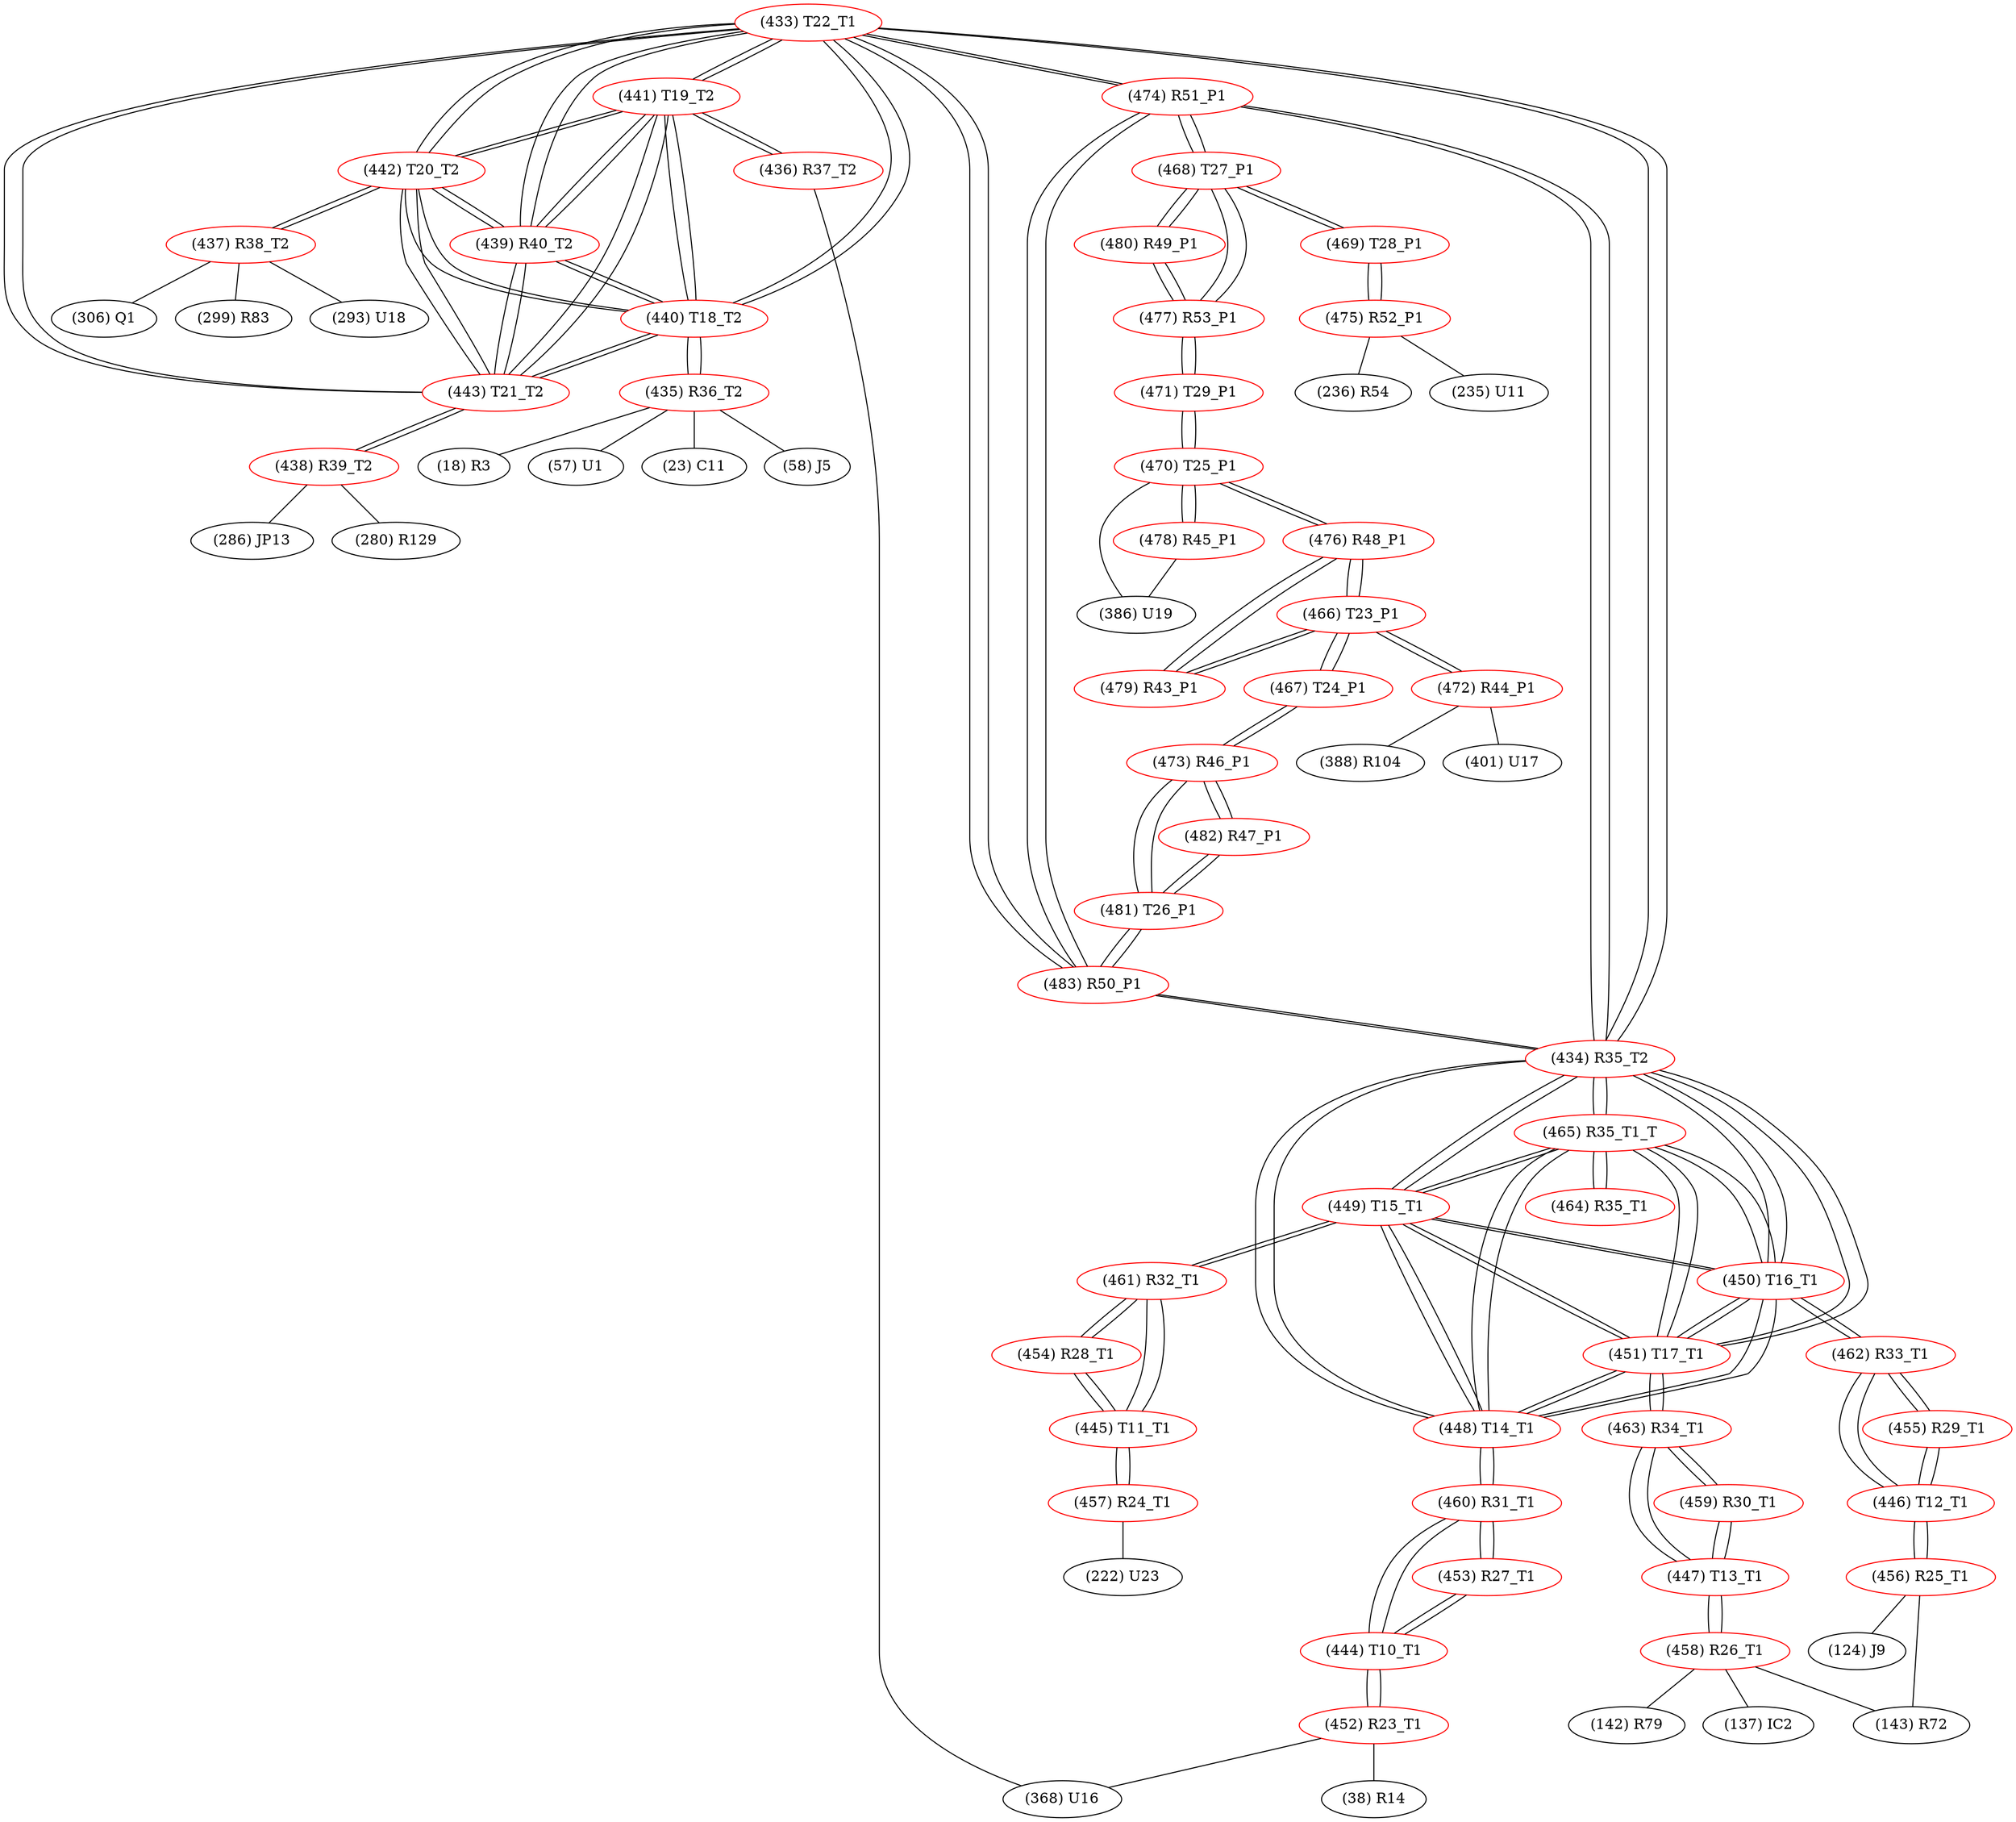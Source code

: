 graph {
	433 [label="(433) T22_T1" color=red]
	441 [label="(441) T19_T2"]
	442 [label="(442) T20_T2"]
	443 [label="(443) T21_T2"]
	440 [label="(440) T18_T2"]
	439 [label="(439) R40_T2"]
	474 [label="(474) R51_P1"]
	483 [label="(483) R50_P1"]
	434 [label="(434) R35_T2"]
	434 [label="(434) R35_T2" color=red]
	449 [label="(449) T15_T1"]
	450 [label="(450) T16_T1"]
	448 [label="(448) T14_T1"]
	451 [label="(451) T17_T1"]
	465 [label="(465) R35_T1_T"]
	474 [label="(474) R51_P1"]
	483 [label="(483) R50_P1"]
	433 [label="(433) T22_T1"]
	435 [label="(435) R36_T2" color=red]
	18 [label="(18) R3"]
	57 [label="(57) U1"]
	23 [label="(23) C11"]
	58 [label="(58) J5"]
	440 [label="(440) T18_T2"]
	436 [label="(436) R37_T2" color=red]
	368 [label="(368) U16"]
	441 [label="(441) T19_T2"]
	437 [label="(437) R38_T2" color=red]
	293 [label="(293) U18"]
	306 [label="(306) Q1"]
	299 [label="(299) R83"]
	442 [label="(442) T20_T2"]
	438 [label="(438) R39_T2" color=red]
	286 [label="(286) JP13"]
	280 [label="(280) R129"]
	443 [label="(443) T21_T2"]
	439 [label="(439) R40_T2" color=red]
	441 [label="(441) T19_T2"]
	442 [label="(442) T20_T2"]
	443 [label="(443) T21_T2"]
	433 [label="(433) T22_T1"]
	440 [label="(440) T18_T2"]
	440 [label="(440) T18_T2" color=red]
	441 [label="(441) T19_T2"]
	442 [label="(442) T20_T2"]
	443 [label="(443) T21_T2"]
	433 [label="(433) T22_T1"]
	439 [label="(439) R40_T2"]
	435 [label="(435) R36_T2"]
	441 [label="(441) T19_T2" color=red]
	442 [label="(442) T20_T2"]
	443 [label="(443) T21_T2"]
	433 [label="(433) T22_T1"]
	440 [label="(440) T18_T2"]
	439 [label="(439) R40_T2"]
	436 [label="(436) R37_T2"]
	442 [label="(442) T20_T2" color=red]
	441 [label="(441) T19_T2"]
	443 [label="(443) T21_T2"]
	433 [label="(433) T22_T1"]
	440 [label="(440) T18_T2"]
	439 [label="(439) R40_T2"]
	437 [label="(437) R38_T2"]
	443 [label="(443) T21_T2" color=red]
	441 [label="(441) T19_T2"]
	442 [label="(442) T20_T2"]
	433 [label="(433) T22_T1"]
	440 [label="(440) T18_T2"]
	439 [label="(439) R40_T2"]
	438 [label="(438) R39_T2"]
	444 [label="(444) T10_T1" color=red]
	452 [label="(452) R23_T1"]
	453 [label="(453) R27_T1"]
	460 [label="(460) R31_T1"]
	445 [label="(445) T11_T1" color=red]
	457 [label="(457) R24_T1"]
	461 [label="(461) R32_T1"]
	454 [label="(454) R28_T1"]
	446 [label="(446) T12_T1" color=red]
	462 [label="(462) R33_T1"]
	455 [label="(455) R29_T1"]
	456 [label="(456) R25_T1"]
	447 [label="(447) T13_T1" color=red]
	459 [label="(459) R30_T1"]
	463 [label="(463) R34_T1"]
	458 [label="(458) R26_T1"]
	448 [label="(448) T14_T1" color=red]
	449 [label="(449) T15_T1"]
	450 [label="(450) T16_T1"]
	451 [label="(451) T17_T1"]
	434 [label="(434) R35_T2"]
	465 [label="(465) R35_T1_T"]
	460 [label="(460) R31_T1"]
	449 [label="(449) T15_T1" color=red]
	450 [label="(450) T16_T1"]
	448 [label="(448) T14_T1"]
	451 [label="(451) T17_T1"]
	434 [label="(434) R35_T2"]
	465 [label="(465) R35_T1_T"]
	461 [label="(461) R32_T1"]
	450 [label="(450) T16_T1" color=red]
	449 [label="(449) T15_T1"]
	448 [label="(448) T14_T1"]
	451 [label="(451) T17_T1"]
	434 [label="(434) R35_T2"]
	465 [label="(465) R35_T1_T"]
	462 [label="(462) R33_T1"]
	451 [label="(451) T17_T1" color=red]
	449 [label="(449) T15_T1"]
	450 [label="(450) T16_T1"]
	448 [label="(448) T14_T1"]
	434 [label="(434) R35_T2"]
	465 [label="(465) R35_T1_T"]
	463 [label="(463) R34_T1"]
	452 [label="(452) R23_T1" color=red]
	38 [label="(38) R14"]
	368 [label="(368) U16"]
	444 [label="(444) T10_T1"]
	453 [label="(453) R27_T1" color=red]
	444 [label="(444) T10_T1"]
	460 [label="(460) R31_T1"]
	454 [label="(454) R28_T1" color=red]
	461 [label="(461) R32_T1"]
	445 [label="(445) T11_T1"]
	455 [label="(455) R29_T1" color=red]
	462 [label="(462) R33_T1"]
	446 [label="(446) T12_T1"]
	456 [label="(456) R25_T1" color=red]
	143 [label="(143) R72"]
	124 [label="(124) J9"]
	446 [label="(446) T12_T1"]
	457 [label="(457) R24_T1" color=red]
	222 [label="(222) U23"]
	445 [label="(445) T11_T1"]
	458 [label="(458) R26_T1" color=red]
	137 [label="(137) IC2"]
	142 [label="(142) R79"]
	143 [label="(143) R72"]
	447 [label="(447) T13_T1"]
	459 [label="(459) R30_T1" color=red]
	463 [label="(463) R34_T1"]
	447 [label="(447) T13_T1"]
	460 [label="(460) R31_T1" color=red]
	453 [label="(453) R27_T1"]
	444 [label="(444) T10_T1"]
	448 [label="(448) T14_T1"]
	461 [label="(461) R32_T1" color=red]
	449 [label="(449) T15_T1"]
	445 [label="(445) T11_T1"]
	454 [label="(454) R28_T1"]
	462 [label="(462) R33_T1" color=red]
	450 [label="(450) T16_T1"]
	446 [label="(446) T12_T1"]
	455 [label="(455) R29_T1"]
	463 [label="(463) R34_T1" color=red]
	451 [label="(451) T17_T1"]
	459 [label="(459) R30_T1"]
	447 [label="(447) T13_T1"]
	464 [label="(464) R35_T1" color=red]
	465 [label="(465) R35_T1_T"]
	465 [label="(465) R35_T1_T" color=red]
	449 [label="(449) T15_T1"]
	450 [label="(450) T16_T1"]
	448 [label="(448) T14_T1"]
	451 [label="(451) T17_T1"]
	434 [label="(434) R35_T2"]
	464 [label="(464) R35_T1"]
	466 [label="(466) T23_P1" color=red]
	476 [label="(476) R48_P1"]
	479 [label="(479) R43_P1"]
	467 [label="(467) T24_P1"]
	472 [label="(472) R44_P1"]
	467 [label="(467) T24_P1" color=red]
	473 [label="(473) R46_P1"]
	466 [label="(466) T23_P1"]
	468 [label="(468) T27_P1" color=red]
	474 [label="(474) R51_P1"]
	469 [label="(469) T28_P1"]
	477 [label="(477) R53_P1"]
	480 [label="(480) R49_P1"]
	469 [label="(469) T28_P1" color=red]
	475 [label="(475) R52_P1"]
	468 [label="(468) T27_P1"]
	470 [label="(470) T25_P1" color=red]
	471 [label="(471) T29_P1"]
	476 [label="(476) R48_P1"]
	478 [label="(478) R45_P1"]
	386 [label="(386) U19"]
	471 [label="(471) T29_P1" color=red]
	470 [label="(470) T25_P1"]
	477 [label="(477) R53_P1"]
	472 [label="(472) R44_P1" color=red]
	388 [label="(388) R104"]
	401 [label="(401) U17"]
	466 [label="(466) T23_P1"]
	473 [label="(473) R46_P1" color=red]
	481 [label="(481) T26_P1"]
	482 [label="(482) R47_P1"]
	467 [label="(467) T24_P1"]
	474 [label="(474) R51_P1" color=red]
	468 [label="(468) T27_P1"]
	483 [label="(483) R50_P1"]
	433 [label="(433) T22_T1"]
	434 [label="(434) R35_T2"]
	475 [label="(475) R52_P1" color=red]
	236 [label="(236) R54"]
	235 [label="(235) U11"]
	469 [label="(469) T28_P1"]
	476 [label="(476) R48_P1" color=red]
	470 [label="(470) T25_P1"]
	466 [label="(466) T23_P1"]
	479 [label="(479) R43_P1"]
	477 [label="(477) R53_P1" color=red]
	471 [label="(471) T29_P1"]
	468 [label="(468) T27_P1"]
	480 [label="(480) R49_P1"]
	478 [label="(478) R45_P1" color=red]
	470 [label="(470) T25_P1"]
	386 [label="(386) U19"]
	479 [label="(479) R43_P1" color=red]
	476 [label="(476) R48_P1"]
	466 [label="(466) T23_P1"]
	480 [label="(480) R49_P1" color=red]
	468 [label="(468) T27_P1"]
	477 [label="(477) R53_P1"]
	481 [label="(481) T26_P1" color=red]
	483 [label="(483) R50_P1"]
	473 [label="(473) R46_P1"]
	482 [label="(482) R47_P1"]
	482 [label="(482) R47_P1" color=red]
	481 [label="(481) T26_P1"]
	473 [label="(473) R46_P1"]
	483 [label="(483) R50_P1" color=red]
	481 [label="(481) T26_P1"]
	474 [label="(474) R51_P1"]
	433 [label="(433) T22_T1"]
	434 [label="(434) R35_T2"]
	433 -- 441
	433 -- 442
	433 -- 443
	433 -- 440
	433 -- 439
	433 -- 474
	433 -- 483
	433 -- 434
	434 -- 449
	434 -- 450
	434 -- 448
	434 -- 451
	434 -- 465
	434 -- 474
	434 -- 483
	434 -- 433
	435 -- 18
	435 -- 57
	435 -- 23
	435 -- 58
	435 -- 440
	436 -- 368
	436 -- 441
	437 -- 293
	437 -- 306
	437 -- 299
	437 -- 442
	438 -- 286
	438 -- 280
	438 -- 443
	439 -- 441
	439 -- 442
	439 -- 443
	439 -- 433
	439 -- 440
	440 -- 441
	440 -- 442
	440 -- 443
	440 -- 433
	440 -- 439
	440 -- 435
	441 -- 442
	441 -- 443
	441 -- 433
	441 -- 440
	441 -- 439
	441 -- 436
	442 -- 441
	442 -- 443
	442 -- 433
	442 -- 440
	442 -- 439
	442 -- 437
	443 -- 441
	443 -- 442
	443 -- 433
	443 -- 440
	443 -- 439
	443 -- 438
	444 -- 452
	444 -- 453
	444 -- 460
	445 -- 457
	445 -- 461
	445 -- 454
	446 -- 462
	446 -- 455
	446 -- 456
	447 -- 459
	447 -- 463
	447 -- 458
	448 -- 449
	448 -- 450
	448 -- 451
	448 -- 434
	448 -- 465
	448 -- 460
	449 -- 450
	449 -- 448
	449 -- 451
	449 -- 434
	449 -- 465
	449 -- 461
	450 -- 449
	450 -- 448
	450 -- 451
	450 -- 434
	450 -- 465
	450 -- 462
	451 -- 449
	451 -- 450
	451 -- 448
	451 -- 434
	451 -- 465
	451 -- 463
	452 -- 38
	452 -- 368
	452 -- 444
	453 -- 444
	453 -- 460
	454 -- 461
	454 -- 445
	455 -- 462
	455 -- 446
	456 -- 143
	456 -- 124
	456 -- 446
	457 -- 222
	457 -- 445
	458 -- 137
	458 -- 142
	458 -- 143
	458 -- 447
	459 -- 463
	459 -- 447
	460 -- 453
	460 -- 444
	460 -- 448
	461 -- 449
	461 -- 445
	461 -- 454
	462 -- 450
	462 -- 446
	462 -- 455
	463 -- 451
	463 -- 459
	463 -- 447
	464 -- 465
	465 -- 449
	465 -- 450
	465 -- 448
	465 -- 451
	465 -- 434
	465 -- 464
	466 -- 476
	466 -- 479
	466 -- 467
	466 -- 472
	467 -- 473
	467 -- 466
	468 -- 474
	468 -- 469
	468 -- 477
	468 -- 480
	469 -- 475
	469 -- 468
	470 -- 471
	470 -- 476
	470 -- 478
	470 -- 386
	471 -- 470
	471 -- 477
	472 -- 388
	472 -- 401
	472 -- 466
	473 -- 481
	473 -- 482
	473 -- 467
	474 -- 468
	474 -- 483
	474 -- 433
	474 -- 434
	475 -- 236
	475 -- 235
	475 -- 469
	476 -- 470
	476 -- 466
	476 -- 479
	477 -- 471
	477 -- 468
	477 -- 480
	478 -- 470
	478 -- 386
	479 -- 476
	479 -- 466
	480 -- 468
	480 -- 477
	481 -- 483
	481 -- 473
	481 -- 482
	482 -- 481
	482 -- 473
	483 -- 481
	483 -- 474
	483 -- 433
	483 -- 434
}
